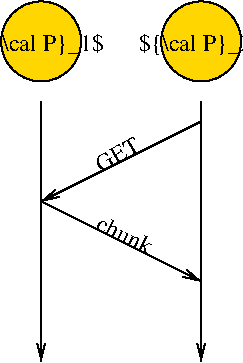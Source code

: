 #FIG 3.2  Produced by xfig version 3.2.6a
Landscape
Center
Inches
Letter
100.00
Single
-2
1200 2
6 3000 5100 4200 5700
1 3 0 1 0 31 52 -1 20 0.000 1 0.0000 3600 5400 300 300 3600 5400 3900 5400
4 1 0 50 -1 0 12 0.0000 6 210 1110 3600 5475 ${\\cal P}_1$\001
-6
1 3 0 1 0 31 52 -1 20 0.000 1 0.0000 4800 5400 300 300 4800 5400 5100 5400
2 1 0 1 0 7 50 -1 -1 0.000 0 0 -1 1 0 2
	0 0 1.00 60.00 120.00
	 3600 5850 3600 7800
2 1 0 1 0 7 50 -1 -1 0.000 0 0 -1 1 0 2
	0 0 1.00 60.00 120.00
	 4800 5850 4800 7800
2 1 0 1 0 7 50 -1 -1 0.000 0 0 -1 1 0 2
	0 0 1.00 60.00 120.00
	 3600 6600 4800 7200
2 1 0 1 0 7 50 -1 -1 0.000 0 0 -1 1 0 2
	0 0 1.00 60.00 120.00
	 4800 6000 3600 6600
4 1 0 50 -1 0 12 0.0000 6 210 1110 4800 5475 ${\\cal P}_2$\001
4 1 0 50 -1 0 12 5.8294 6 150 525 4200 6900 chunk\001
4 1 0 50 -1 0 12 0.5236 6 150 435 4200 6300 GET\001
